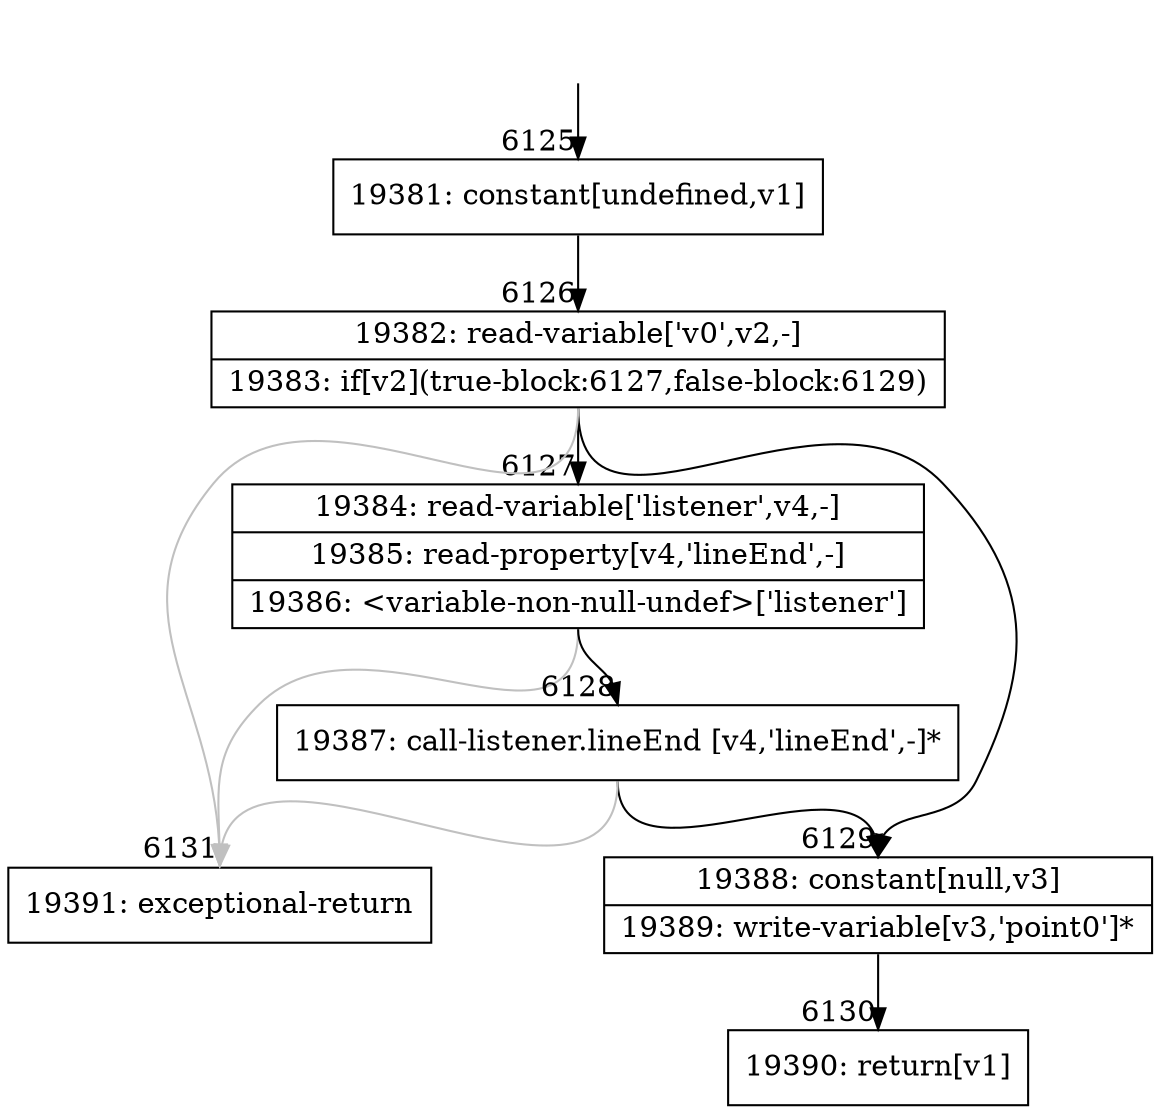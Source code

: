 digraph {
rankdir="TD"
BB_entry564[shape=none,label=""];
BB_entry564 -> BB6125 [tailport=s, headport=n, headlabel="    6125"]
BB6125 [shape=record label="{19381: constant[undefined,v1]}" ] 
BB6125 -> BB6126 [tailport=s, headport=n, headlabel="      6126"]
BB6126 [shape=record label="{19382: read-variable['v0',v2,-]|19383: if[v2](true-block:6127,false-block:6129)}" ] 
BB6126 -> BB6127 [tailport=s, headport=n, headlabel="      6127"]
BB6126 -> BB6129 [tailport=s, headport=n, headlabel="      6129"]
BB6126 -> BB6131 [tailport=s, headport=n, color=gray, headlabel="      6131"]
BB6127 [shape=record label="{19384: read-variable['listener',v4,-]|19385: read-property[v4,'lineEnd',-]|19386: \<variable-non-null-undef\>['listener']}" ] 
BB6127 -> BB6128 [tailport=s, headport=n, headlabel="      6128"]
BB6127 -> BB6131 [tailport=s, headport=n, color=gray]
BB6128 [shape=record label="{19387: call-listener.lineEnd [v4,'lineEnd',-]*}" ] 
BB6128 -> BB6129 [tailport=s, headport=n]
BB6128 -> BB6131 [tailport=s, headport=n, color=gray]
BB6129 [shape=record label="{19388: constant[null,v3]|19389: write-variable[v3,'point0']*}" ] 
BB6129 -> BB6130 [tailport=s, headport=n, headlabel="      6130"]
BB6130 [shape=record label="{19390: return[v1]}" ] 
BB6131 [shape=record label="{19391: exceptional-return}" ] 
//#$~ 3583
}
